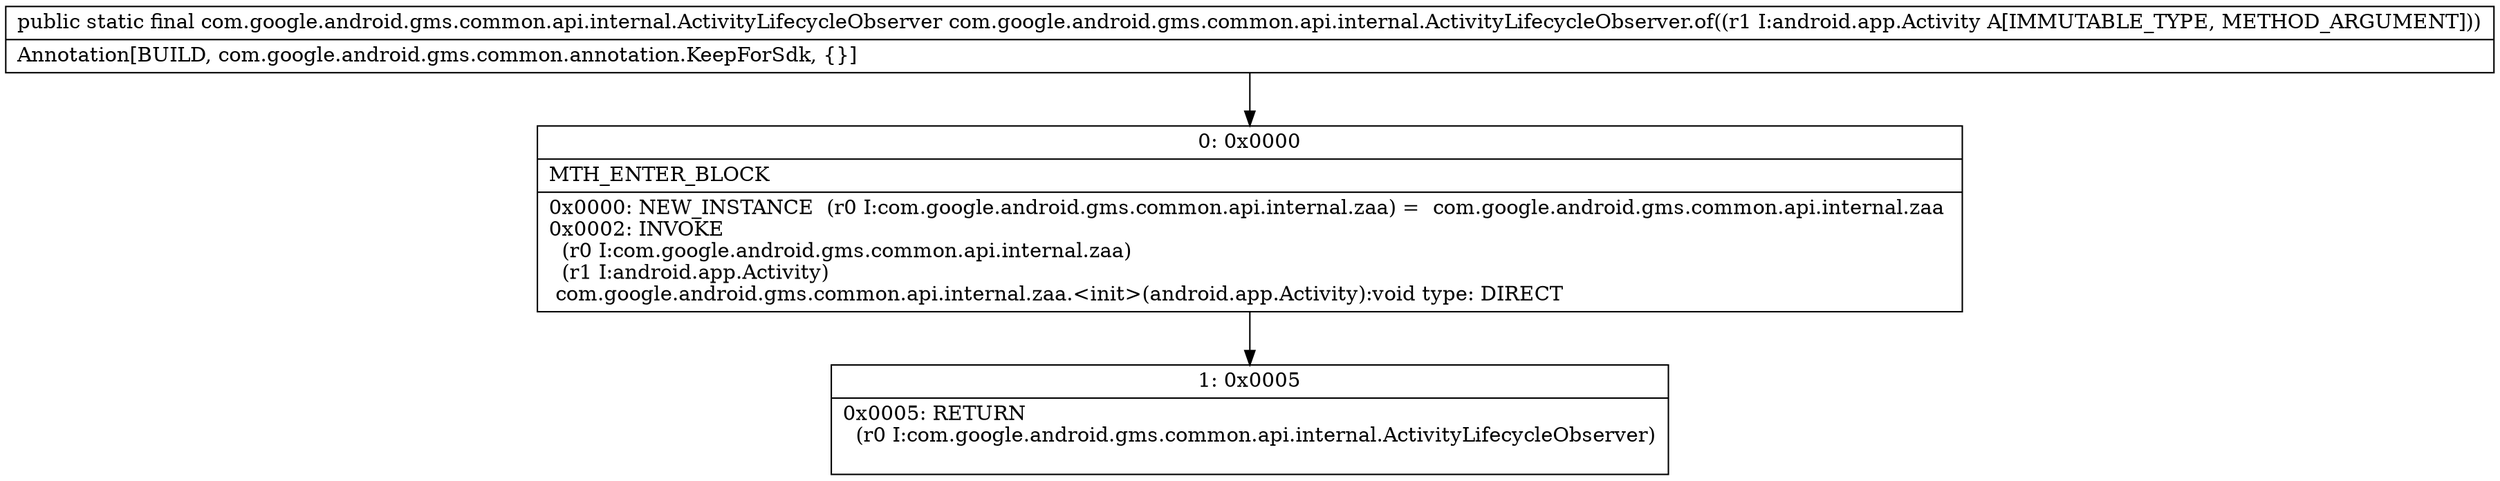 digraph "CFG forcom.google.android.gms.common.api.internal.ActivityLifecycleObserver.of(Landroid\/app\/Activity;)Lcom\/google\/android\/gms\/common\/api\/internal\/ActivityLifecycleObserver;" {
Node_0 [shape=record,label="{0\:\ 0x0000|MTH_ENTER_BLOCK\l|0x0000: NEW_INSTANCE  (r0 I:com.google.android.gms.common.api.internal.zaa) =  com.google.android.gms.common.api.internal.zaa \l0x0002: INVOKE  \l  (r0 I:com.google.android.gms.common.api.internal.zaa)\l  (r1 I:android.app.Activity)\l com.google.android.gms.common.api.internal.zaa.\<init\>(android.app.Activity):void type: DIRECT \l}"];
Node_1 [shape=record,label="{1\:\ 0x0005|0x0005: RETURN  \l  (r0 I:com.google.android.gms.common.api.internal.ActivityLifecycleObserver)\l \l}"];
MethodNode[shape=record,label="{public static final com.google.android.gms.common.api.internal.ActivityLifecycleObserver com.google.android.gms.common.api.internal.ActivityLifecycleObserver.of((r1 I:android.app.Activity A[IMMUTABLE_TYPE, METHOD_ARGUMENT]))  | Annotation[BUILD, com.google.android.gms.common.annotation.KeepForSdk, \{\}]\l}"];
MethodNode -> Node_0;
Node_0 -> Node_1;
}

